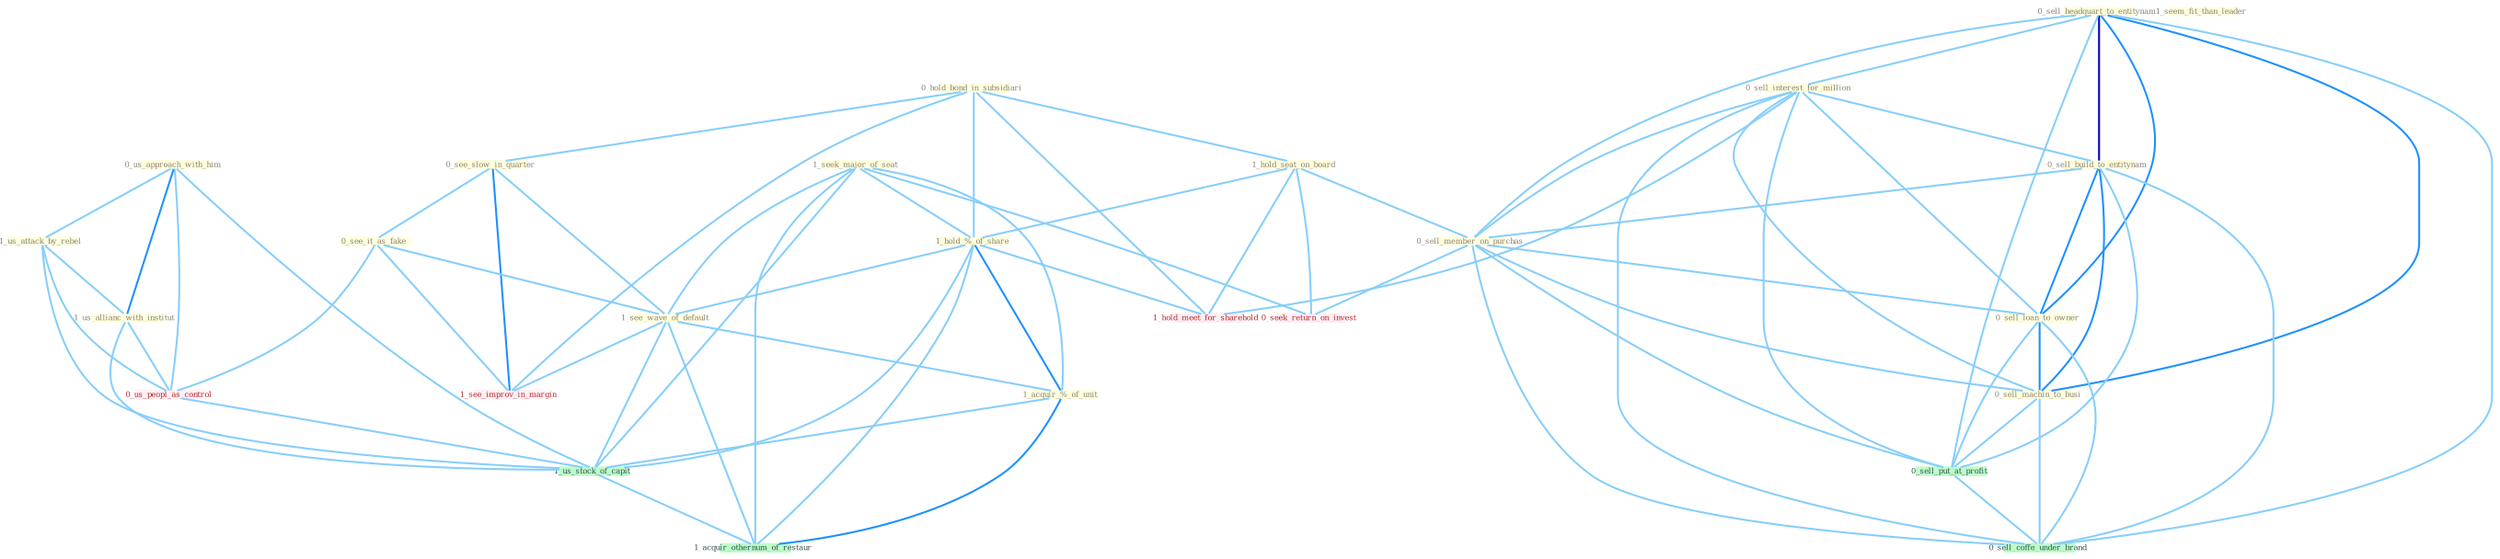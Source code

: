 Graph G{ 
    node
    [shape=polygon,style=filled,width=.5,height=.06,color="#BDFCC9",fixedsize=true,fontsize=4,
    fontcolor="#2f4f4f"];
    {node
    [color="#ffffe0", fontcolor="#8b7d6b"] "1_seek_major_of_seat " "0_hold_bond_in_subsidiari " "1_hold_seat_on_board " "0_sell_headquart_to_entitynam " "0_sell_interest_for_million " "0_see_slow_in_quarter " "0_sell_build_to_entitynam " "0_us_approach_with_him " "1_hold_%_of_share " "0_sell_member_on_purchas " "1_us_attack_by_rebel " "0_sell_loan_to_owner " "0_sell_machin_to_busi " "0_see_it_as_fake " "1_see_wave_of_default " "1_us_allianc_with_institut " "1_seem_fit_than_leader " "1_acquir_%_of_unit "}
{node [color="#fff0f5", fontcolor="#b22222"] "0_us_peopl_as_control " "0_seek_return_on_invest " "1_see_improv_in_margin " "1_hold_meet_for_sharehold "}
edge [color="#B0E2FF"];

	"1_seek_major_of_seat " -- "1_hold_%_of_share " [w="1", color="#87cefa" ];
	"1_seek_major_of_seat " -- "1_see_wave_of_default " [w="1", color="#87cefa" ];
	"1_seek_major_of_seat " -- "1_acquir_%_of_unit " [w="1", color="#87cefa" ];
	"1_seek_major_of_seat " -- "0_seek_return_on_invest " [w="1", color="#87cefa" ];
	"1_seek_major_of_seat " -- "1_us_stock_of_capit " [w="1", color="#87cefa" ];
	"1_seek_major_of_seat " -- "1_acquir_othernum_of_restaur " [w="1", color="#87cefa" ];
	"0_hold_bond_in_subsidiari " -- "1_hold_seat_on_board " [w="1", color="#87cefa" ];
	"0_hold_bond_in_subsidiari " -- "0_see_slow_in_quarter " [w="1", color="#87cefa" ];
	"0_hold_bond_in_subsidiari " -- "1_hold_%_of_share " [w="1", color="#87cefa" ];
	"0_hold_bond_in_subsidiari " -- "1_see_improv_in_margin " [w="1", color="#87cefa" ];
	"0_hold_bond_in_subsidiari " -- "1_hold_meet_for_sharehold " [w="1", color="#87cefa" ];
	"1_hold_seat_on_board " -- "1_hold_%_of_share " [w="1", color="#87cefa" ];
	"1_hold_seat_on_board " -- "0_sell_member_on_purchas " [w="1", color="#87cefa" ];
	"1_hold_seat_on_board " -- "0_seek_return_on_invest " [w="1", color="#87cefa" ];
	"1_hold_seat_on_board " -- "1_hold_meet_for_sharehold " [w="1", color="#87cefa" ];
	"0_sell_headquart_to_entitynam " -- "0_sell_interest_for_million " [w="1", color="#87cefa" ];
	"0_sell_headquart_to_entitynam " -- "0_sell_build_to_entitynam " [w="3", color="#0000cd" , len=0.6];
	"0_sell_headquart_to_entitynam " -- "0_sell_member_on_purchas " [w="1", color="#87cefa" ];
	"0_sell_headquart_to_entitynam " -- "0_sell_loan_to_owner " [w="2", color="#1e90ff" , len=0.8];
	"0_sell_headquart_to_entitynam " -- "0_sell_machin_to_busi " [w="2", color="#1e90ff" , len=0.8];
	"0_sell_headquart_to_entitynam " -- "0_sell_put_at_profit " [w="1", color="#87cefa" ];
	"0_sell_headquart_to_entitynam " -- "0_sell_coffe_under_brand " [w="1", color="#87cefa" ];
	"0_sell_interest_for_million " -- "0_sell_build_to_entitynam " [w="1", color="#87cefa" ];
	"0_sell_interest_for_million " -- "0_sell_member_on_purchas " [w="1", color="#87cefa" ];
	"0_sell_interest_for_million " -- "0_sell_loan_to_owner " [w="1", color="#87cefa" ];
	"0_sell_interest_for_million " -- "0_sell_machin_to_busi " [w="1", color="#87cefa" ];
	"0_sell_interest_for_million " -- "0_sell_put_at_profit " [w="1", color="#87cefa" ];
	"0_sell_interest_for_million " -- "0_sell_coffe_under_brand " [w="1", color="#87cefa" ];
	"0_sell_interest_for_million " -- "1_hold_meet_for_sharehold " [w="1", color="#87cefa" ];
	"0_see_slow_in_quarter " -- "0_see_it_as_fake " [w="1", color="#87cefa" ];
	"0_see_slow_in_quarter " -- "1_see_wave_of_default " [w="1", color="#87cefa" ];
	"0_see_slow_in_quarter " -- "1_see_improv_in_margin " [w="2", color="#1e90ff" , len=0.8];
	"0_sell_build_to_entitynam " -- "0_sell_member_on_purchas " [w="1", color="#87cefa" ];
	"0_sell_build_to_entitynam " -- "0_sell_loan_to_owner " [w="2", color="#1e90ff" , len=0.8];
	"0_sell_build_to_entitynam " -- "0_sell_machin_to_busi " [w="2", color="#1e90ff" , len=0.8];
	"0_sell_build_to_entitynam " -- "0_sell_put_at_profit " [w="1", color="#87cefa" ];
	"0_sell_build_to_entitynam " -- "0_sell_coffe_under_brand " [w="1", color="#87cefa" ];
	"0_us_approach_with_him " -- "1_us_attack_by_rebel " [w="1", color="#87cefa" ];
	"0_us_approach_with_him " -- "1_us_allianc_with_institut " [w="2", color="#1e90ff" , len=0.8];
	"0_us_approach_with_him " -- "0_us_peopl_as_control " [w="1", color="#87cefa" ];
	"0_us_approach_with_him " -- "1_us_stock_of_capit " [w="1", color="#87cefa" ];
	"1_hold_%_of_share " -- "1_see_wave_of_default " [w="1", color="#87cefa" ];
	"1_hold_%_of_share " -- "1_acquir_%_of_unit " [w="2", color="#1e90ff" , len=0.8];
	"1_hold_%_of_share " -- "1_us_stock_of_capit " [w="1", color="#87cefa" ];
	"1_hold_%_of_share " -- "1_hold_meet_for_sharehold " [w="1", color="#87cefa" ];
	"1_hold_%_of_share " -- "1_acquir_othernum_of_restaur " [w="1", color="#87cefa" ];
	"0_sell_member_on_purchas " -- "0_sell_loan_to_owner " [w="1", color="#87cefa" ];
	"0_sell_member_on_purchas " -- "0_sell_machin_to_busi " [w="1", color="#87cefa" ];
	"0_sell_member_on_purchas " -- "0_sell_put_at_profit " [w="1", color="#87cefa" ];
	"0_sell_member_on_purchas " -- "0_seek_return_on_invest " [w="1", color="#87cefa" ];
	"0_sell_member_on_purchas " -- "0_sell_coffe_under_brand " [w="1", color="#87cefa" ];
	"1_us_attack_by_rebel " -- "1_us_allianc_with_institut " [w="1", color="#87cefa" ];
	"1_us_attack_by_rebel " -- "0_us_peopl_as_control " [w="1", color="#87cefa" ];
	"1_us_attack_by_rebel " -- "1_us_stock_of_capit " [w="1", color="#87cefa" ];
	"0_sell_loan_to_owner " -- "0_sell_machin_to_busi " [w="2", color="#1e90ff" , len=0.8];
	"0_sell_loan_to_owner " -- "0_sell_put_at_profit " [w="1", color="#87cefa" ];
	"0_sell_loan_to_owner " -- "0_sell_coffe_under_brand " [w="1", color="#87cefa" ];
	"0_sell_machin_to_busi " -- "0_sell_put_at_profit " [w="1", color="#87cefa" ];
	"0_sell_machin_to_busi " -- "0_sell_coffe_under_brand " [w="1", color="#87cefa" ];
	"0_see_it_as_fake " -- "1_see_wave_of_default " [w="1", color="#87cefa" ];
	"0_see_it_as_fake " -- "0_us_peopl_as_control " [w="1", color="#87cefa" ];
	"0_see_it_as_fake " -- "1_see_improv_in_margin " [w="1", color="#87cefa" ];
	"1_see_wave_of_default " -- "1_acquir_%_of_unit " [w="1", color="#87cefa" ];
	"1_see_wave_of_default " -- "1_us_stock_of_capit " [w="1", color="#87cefa" ];
	"1_see_wave_of_default " -- "1_see_improv_in_margin " [w="1", color="#87cefa" ];
	"1_see_wave_of_default " -- "1_acquir_othernum_of_restaur " [w="1", color="#87cefa" ];
	"1_us_allianc_with_institut " -- "0_us_peopl_as_control " [w="1", color="#87cefa" ];
	"1_us_allianc_with_institut " -- "1_us_stock_of_capit " [w="1", color="#87cefa" ];
	"1_acquir_%_of_unit " -- "1_us_stock_of_capit " [w="1", color="#87cefa" ];
	"1_acquir_%_of_unit " -- "1_acquir_othernum_of_restaur " [w="2", color="#1e90ff" , len=0.8];
	"0_us_peopl_as_control " -- "1_us_stock_of_capit " [w="1", color="#87cefa" ];
	"0_sell_put_at_profit " -- "0_sell_coffe_under_brand " [w="1", color="#87cefa" ];
	"1_us_stock_of_capit " -- "1_acquir_othernum_of_restaur " [w="1", color="#87cefa" ];
}